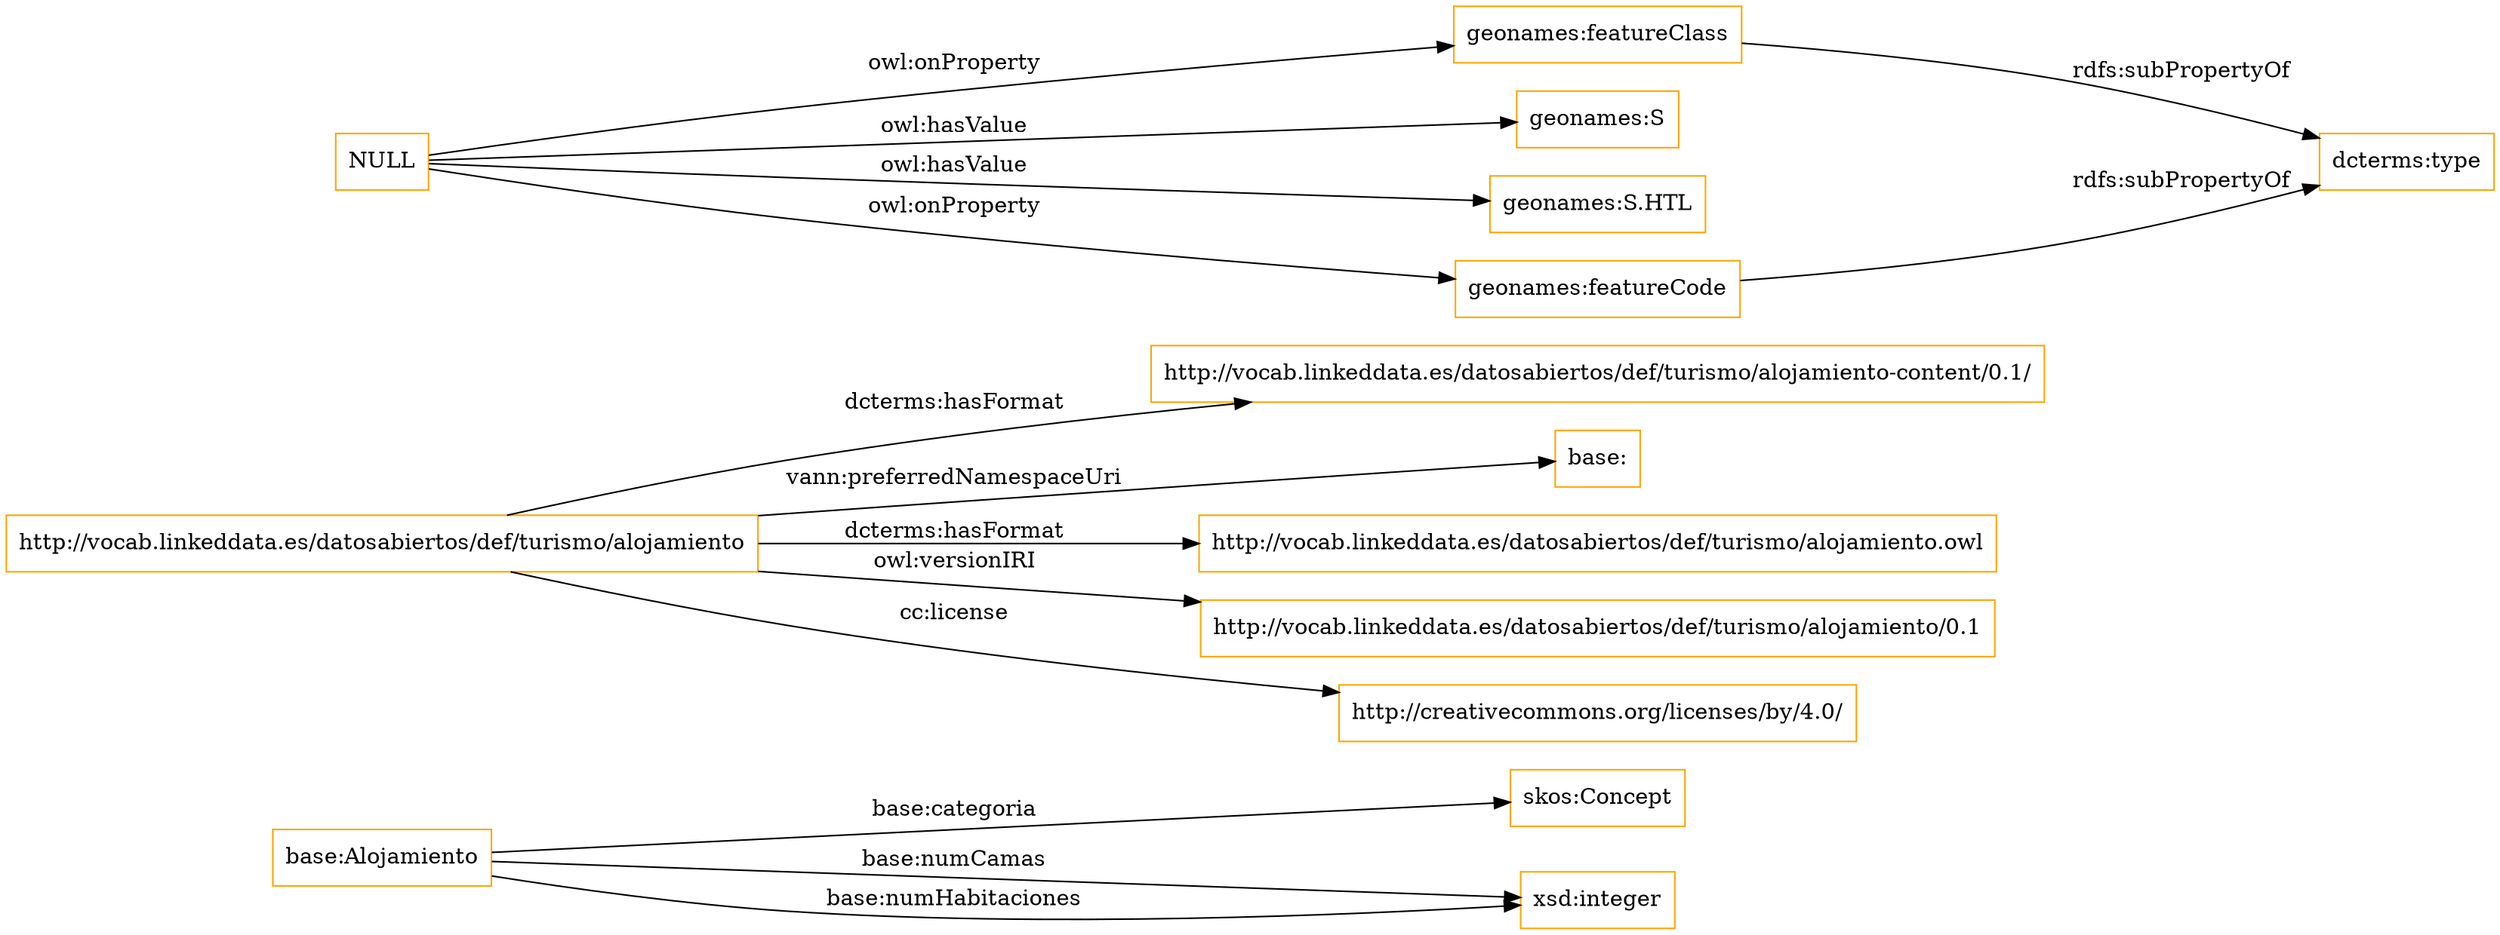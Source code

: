 digraph ar2dtool_diagram { 
rankdir=LR;
size="1501"
node [shape = rectangle, color="orange"]; "base:Alojamiento" "skos:Concept" ; /*classes style*/
	"http://vocab.linkeddata.es/datosabiertos/def/turismo/alojamiento" -> "http://vocab.linkeddata.es/datosabiertos/def/turismo/alojamiento-content/0.1/" [ label = "dcterms:hasFormat" ];
	"http://vocab.linkeddata.es/datosabiertos/def/turismo/alojamiento" -> "base:" [ label = "vann:preferredNamespaceUri" ];
	"http://vocab.linkeddata.es/datosabiertos/def/turismo/alojamiento" -> "http://vocab.linkeddata.es/datosabiertos/def/turismo/alojamiento.owl" [ label = "dcterms:hasFormat" ];
	"http://vocab.linkeddata.es/datosabiertos/def/turismo/alojamiento" -> "http://vocab.linkeddata.es/datosabiertos/def/turismo/alojamiento/0.1" [ label = "owl:versionIRI" ];
	"http://vocab.linkeddata.es/datosabiertos/def/turismo/alojamiento" -> "http://creativecommons.org/licenses/by/4.0/" [ label = "cc:license" ];
	"geonames:featureClass" -> "dcterms:type" [ label = "rdfs:subPropertyOf" ];
	"NULL" -> "geonames:S" [ label = "owl:hasValue" ];
	"NULL" -> "geonames:featureClass" [ label = "owl:onProperty" ];
	"NULL" -> "geonames:S.HTL" [ label = "owl:hasValue" ];
	"NULL" -> "geonames:featureCode" [ label = "owl:onProperty" ];
	"geonames:featureCode" -> "dcterms:type" [ label = "rdfs:subPropertyOf" ];
	"base:Alojamiento" -> "xsd:integer" [ label = "base:numCamas" ];
	"base:Alojamiento" -> "xsd:integer" [ label = "base:numHabitaciones" ];
	"base:Alojamiento" -> "skos:Concept" [ label = "base:categoria" ];

}
